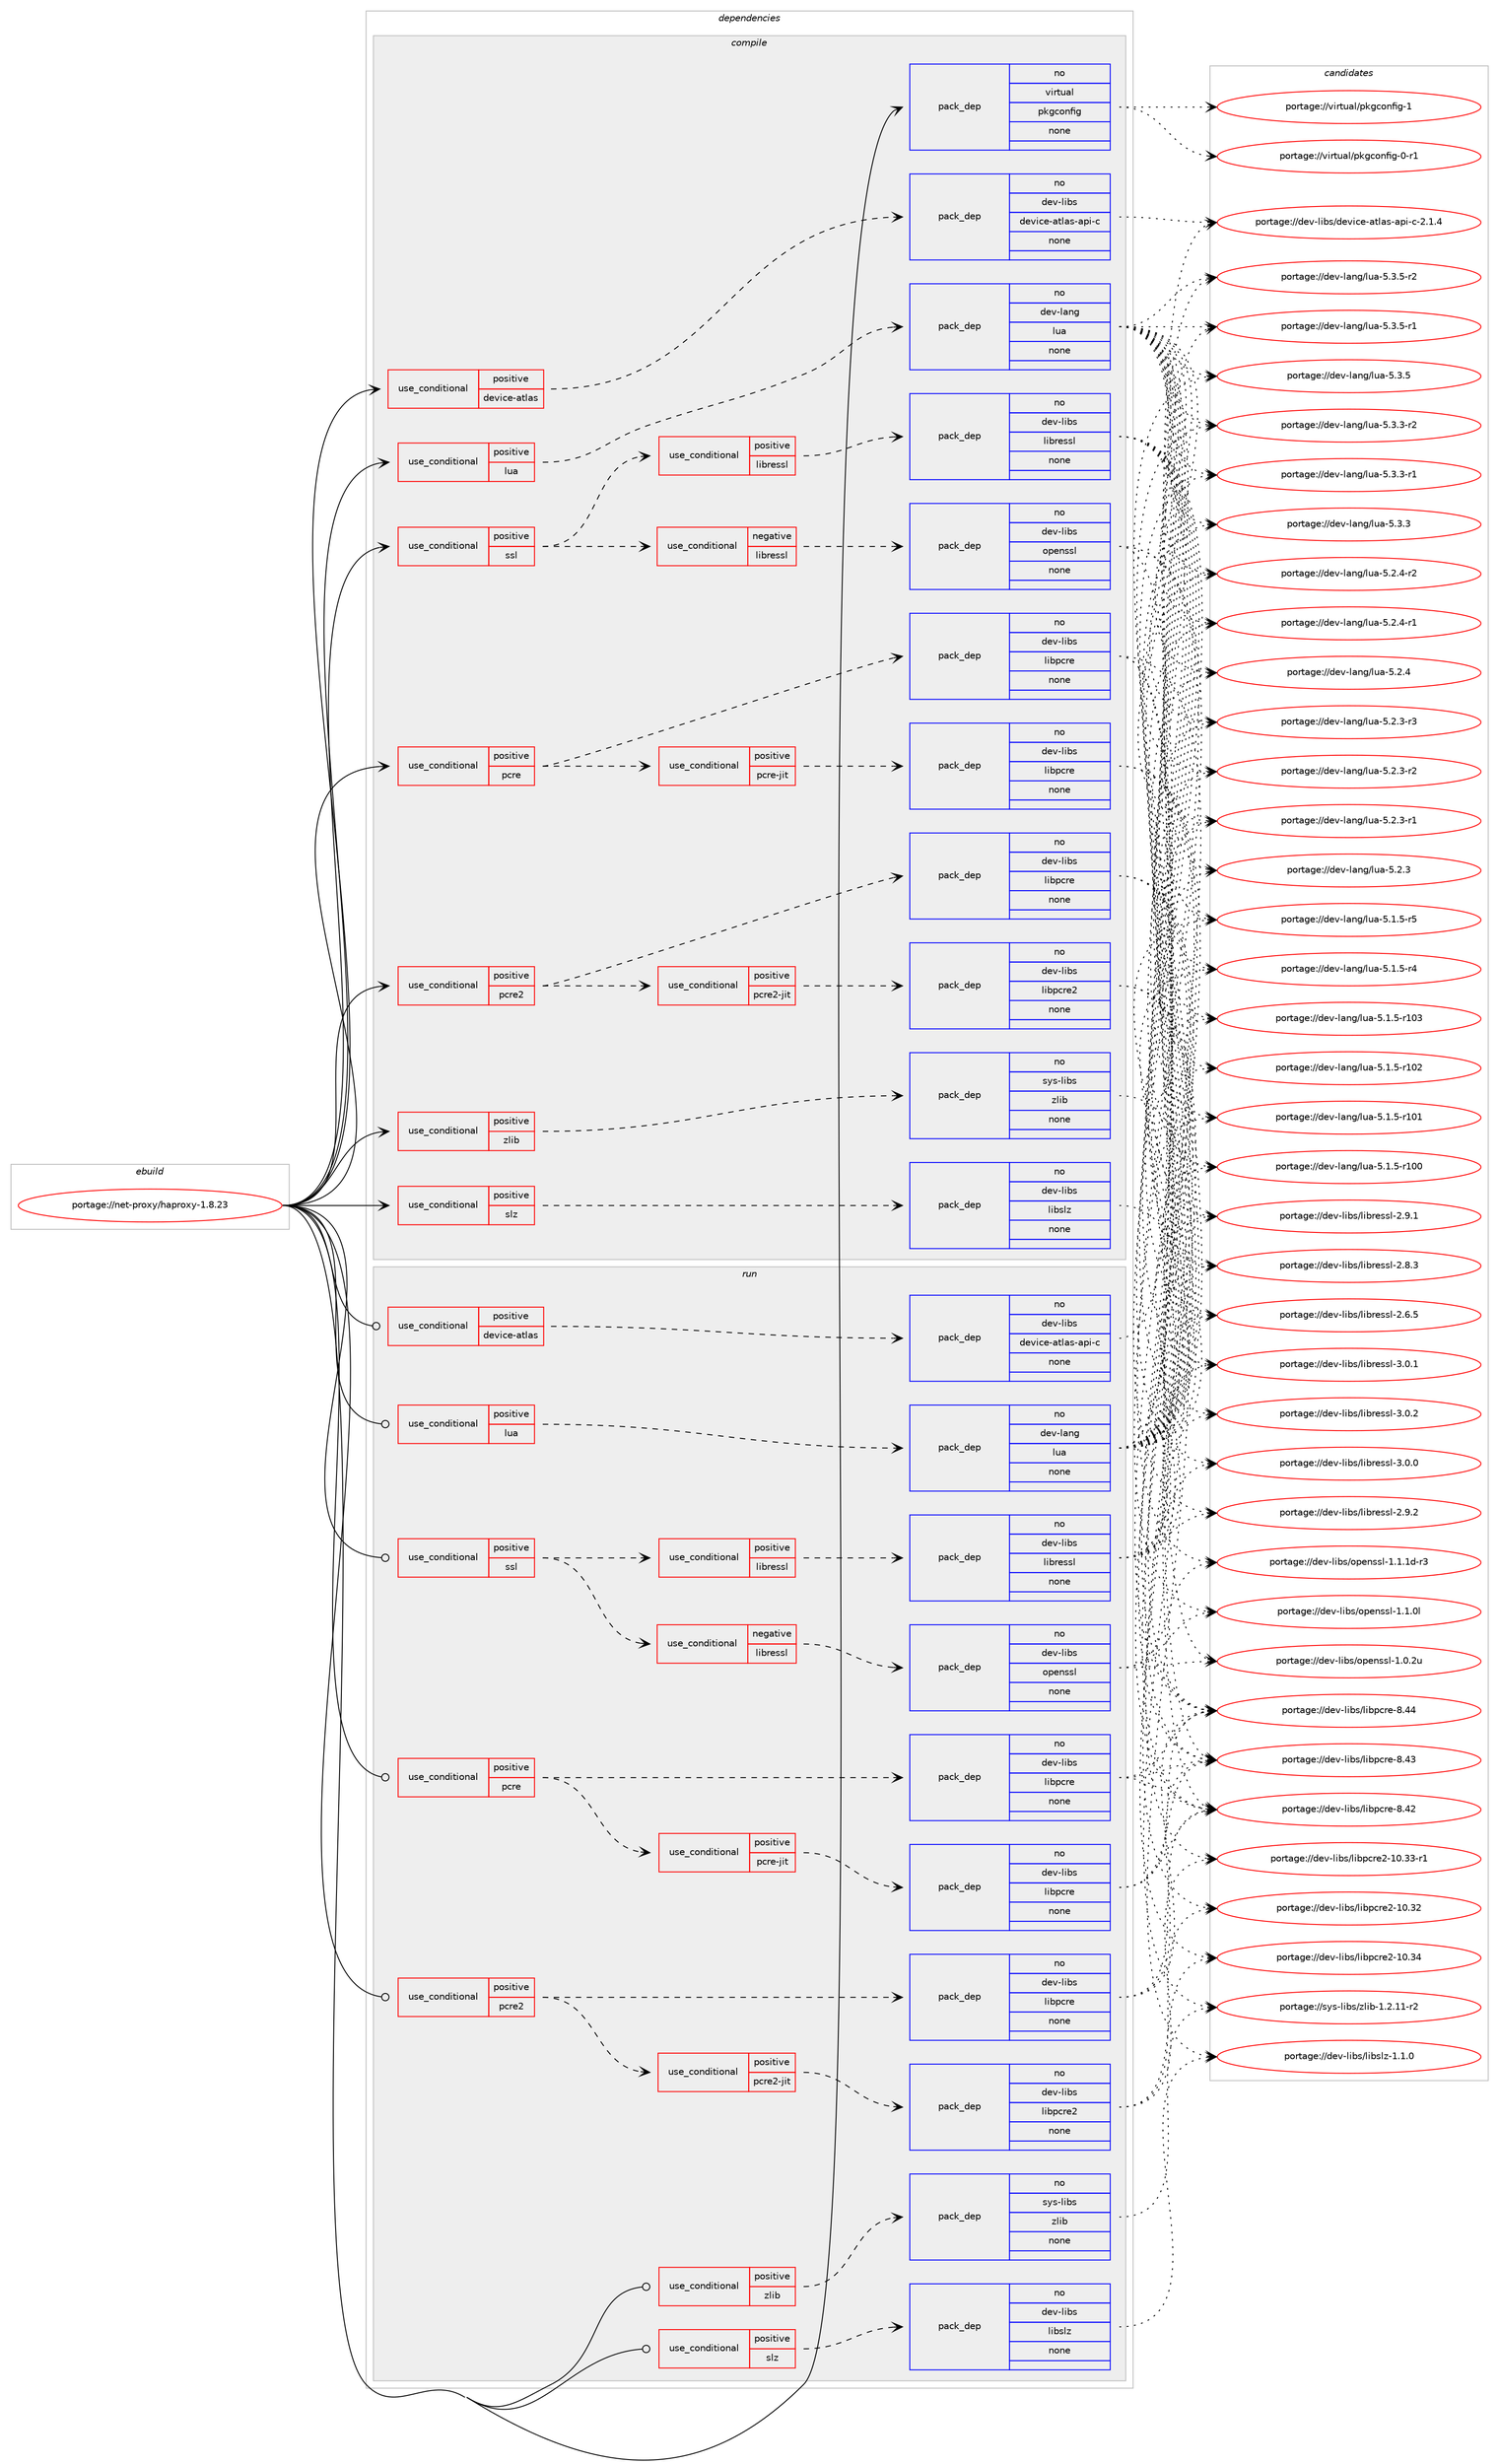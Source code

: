 digraph prolog {

# *************
# Graph options
# *************

newrank=true;
concentrate=true;
compound=true;
graph [rankdir=LR,fontname=Helvetica,fontsize=10,ranksep=1.5];#, ranksep=2.5, nodesep=0.2];
edge  [arrowhead=vee];
node  [fontname=Helvetica,fontsize=10];

# **********
# The ebuild
# **********

subgraph cluster_leftcol {
color=gray;
rank=same;
label=<<i>ebuild</i>>;
id [label="portage://net-proxy/haproxy-1.8.23", color=red, width=4, href="../net-proxy/haproxy-1.8.23.svg"];
}

# ****************
# The dependencies
# ****************

subgraph cluster_midcol {
color=gray;
label=<<i>dependencies</i>>;
subgraph cluster_compile {
fillcolor="#eeeeee";
style=filled;
label=<<i>compile</i>>;
subgraph cond22414 {
dependency111748 [label=<<TABLE BORDER="0" CELLBORDER="1" CELLSPACING="0" CELLPADDING="4"><TR><TD ROWSPAN="3" CELLPADDING="10">use_conditional</TD></TR><TR><TD>positive</TD></TR><TR><TD>device-atlas</TD></TR></TABLE>>, shape=none, color=red];
subgraph pack87451 {
dependency111749 [label=<<TABLE BORDER="0" CELLBORDER="1" CELLSPACING="0" CELLPADDING="4" WIDTH="220"><TR><TD ROWSPAN="6" CELLPADDING="30">pack_dep</TD></TR><TR><TD WIDTH="110">no</TD></TR><TR><TD>dev-libs</TD></TR><TR><TD>device-atlas-api-c</TD></TR><TR><TD>none</TD></TR><TR><TD></TD></TR></TABLE>>, shape=none, color=blue];
}
dependency111748:e -> dependency111749:w [weight=20,style="dashed",arrowhead="vee"];
}
id:e -> dependency111748:w [weight=20,style="solid",arrowhead="vee"];
subgraph cond22415 {
dependency111750 [label=<<TABLE BORDER="0" CELLBORDER="1" CELLSPACING="0" CELLPADDING="4"><TR><TD ROWSPAN="3" CELLPADDING="10">use_conditional</TD></TR><TR><TD>positive</TD></TR><TR><TD>lua</TD></TR></TABLE>>, shape=none, color=red];
subgraph pack87452 {
dependency111751 [label=<<TABLE BORDER="0" CELLBORDER="1" CELLSPACING="0" CELLPADDING="4" WIDTH="220"><TR><TD ROWSPAN="6" CELLPADDING="30">pack_dep</TD></TR><TR><TD WIDTH="110">no</TD></TR><TR><TD>dev-lang</TD></TR><TR><TD>lua</TD></TR><TR><TD>none</TD></TR><TR><TD></TD></TR></TABLE>>, shape=none, color=blue];
}
dependency111750:e -> dependency111751:w [weight=20,style="dashed",arrowhead="vee"];
}
id:e -> dependency111750:w [weight=20,style="solid",arrowhead="vee"];
subgraph cond22416 {
dependency111752 [label=<<TABLE BORDER="0" CELLBORDER="1" CELLSPACING="0" CELLPADDING="4"><TR><TD ROWSPAN="3" CELLPADDING="10">use_conditional</TD></TR><TR><TD>positive</TD></TR><TR><TD>pcre</TD></TR></TABLE>>, shape=none, color=red];
subgraph pack87453 {
dependency111753 [label=<<TABLE BORDER="0" CELLBORDER="1" CELLSPACING="0" CELLPADDING="4" WIDTH="220"><TR><TD ROWSPAN="6" CELLPADDING="30">pack_dep</TD></TR><TR><TD WIDTH="110">no</TD></TR><TR><TD>dev-libs</TD></TR><TR><TD>libpcre</TD></TR><TR><TD>none</TD></TR><TR><TD></TD></TR></TABLE>>, shape=none, color=blue];
}
dependency111752:e -> dependency111753:w [weight=20,style="dashed",arrowhead="vee"];
subgraph cond22417 {
dependency111754 [label=<<TABLE BORDER="0" CELLBORDER="1" CELLSPACING="0" CELLPADDING="4"><TR><TD ROWSPAN="3" CELLPADDING="10">use_conditional</TD></TR><TR><TD>positive</TD></TR><TR><TD>pcre-jit</TD></TR></TABLE>>, shape=none, color=red];
subgraph pack87454 {
dependency111755 [label=<<TABLE BORDER="0" CELLBORDER="1" CELLSPACING="0" CELLPADDING="4" WIDTH="220"><TR><TD ROWSPAN="6" CELLPADDING="30">pack_dep</TD></TR><TR><TD WIDTH="110">no</TD></TR><TR><TD>dev-libs</TD></TR><TR><TD>libpcre</TD></TR><TR><TD>none</TD></TR><TR><TD></TD></TR></TABLE>>, shape=none, color=blue];
}
dependency111754:e -> dependency111755:w [weight=20,style="dashed",arrowhead="vee"];
}
dependency111752:e -> dependency111754:w [weight=20,style="dashed",arrowhead="vee"];
}
id:e -> dependency111752:w [weight=20,style="solid",arrowhead="vee"];
subgraph cond22418 {
dependency111756 [label=<<TABLE BORDER="0" CELLBORDER="1" CELLSPACING="0" CELLPADDING="4"><TR><TD ROWSPAN="3" CELLPADDING="10">use_conditional</TD></TR><TR><TD>positive</TD></TR><TR><TD>pcre2</TD></TR></TABLE>>, shape=none, color=red];
subgraph pack87455 {
dependency111757 [label=<<TABLE BORDER="0" CELLBORDER="1" CELLSPACING="0" CELLPADDING="4" WIDTH="220"><TR><TD ROWSPAN="6" CELLPADDING="30">pack_dep</TD></TR><TR><TD WIDTH="110">no</TD></TR><TR><TD>dev-libs</TD></TR><TR><TD>libpcre</TD></TR><TR><TD>none</TD></TR><TR><TD></TD></TR></TABLE>>, shape=none, color=blue];
}
dependency111756:e -> dependency111757:w [weight=20,style="dashed",arrowhead="vee"];
subgraph cond22419 {
dependency111758 [label=<<TABLE BORDER="0" CELLBORDER="1" CELLSPACING="0" CELLPADDING="4"><TR><TD ROWSPAN="3" CELLPADDING="10">use_conditional</TD></TR><TR><TD>positive</TD></TR><TR><TD>pcre2-jit</TD></TR></TABLE>>, shape=none, color=red];
subgraph pack87456 {
dependency111759 [label=<<TABLE BORDER="0" CELLBORDER="1" CELLSPACING="0" CELLPADDING="4" WIDTH="220"><TR><TD ROWSPAN="6" CELLPADDING="30">pack_dep</TD></TR><TR><TD WIDTH="110">no</TD></TR><TR><TD>dev-libs</TD></TR><TR><TD>libpcre2</TD></TR><TR><TD>none</TD></TR><TR><TD></TD></TR></TABLE>>, shape=none, color=blue];
}
dependency111758:e -> dependency111759:w [weight=20,style="dashed",arrowhead="vee"];
}
dependency111756:e -> dependency111758:w [weight=20,style="dashed",arrowhead="vee"];
}
id:e -> dependency111756:w [weight=20,style="solid",arrowhead="vee"];
subgraph cond22420 {
dependency111760 [label=<<TABLE BORDER="0" CELLBORDER="1" CELLSPACING="0" CELLPADDING="4"><TR><TD ROWSPAN="3" CELLPADDING="10">use_conditional</TD></TR><TR><TD>positive</TD></TR><TR><TD>slz</TD></TR></TABLE>>, shape=none, color=red];
subgraph pack87457 {
dependency111761 [label=<<TABLE BORDER="0" CELLBORDER="1" CELLSPACING="0" CELLPADDING="4" WIDTH="220"><TR><TD ROWSPAN="6" CELLPADDING="30">pack_dep</TD></TR><TR><TD WIDTH="110">no</TD></TR><TR><TD>dev-libs</TD></TR><TR><TD>libslz</TD></TR><TR><TD>none</TD></TR><TR><TD></TD></TR></TABLE>>, shape=none, color=blue];
}
dependency111760:e -> dependency111761:w [weight=20,style="dashed",arrowhead="vee"];
}
id:e -> dependency111760:w [weight=20,style="solid",arrowhead="vee"];
subgraph cond22421 {
dependency111762 [label=<<TABLE BORDER="0" CELLBORDER="1" CELLSPACING="0" CELLPADDING="4"><TR><TD ROWSPAN="3" CELLPADDING="10">use_conditional</TD></TR><TR><TD>positive</TD></TR><TR><TD>ssl</TD></TR></TABLE>>, shape=none, color=red];
subgraph cond22422 {
dependency111763 [label=<<TABLE BORDER="0" CELLBORDER="1" CELLSPACING="0" CELLPADDING="4"><TR><TD ROWSPAN="3" CELLPADDING="10">use_conditional</TD></TR><TR><TD>negative</TD></TR><TR><TD>libressl</TD></TR></TABLE>>, shape=none, color=red];
subgraph pack87458 {
dependency111764 [label=<<TABLE BORDER="0" CELLBORDER="1" CELLSPACING="0" CELLPADDING="4" WIDTH="220"><TR><TD ROWSPAN="6" CELLPADDING="30">pack_dep</TD></TR><TR><TD WIDTH="110">no</TD></TR><TR><TD>dev-libs</TD></TR><TR><TD>openssl</TD></TR><TR><TD>none</TD></TR><TR><TD></TD></TR></TABLE>>, shape=none, color=blue];
}
dependency111763:e -> dependency111764:w [weight=20,style="dashed",arrowhead="vee"];
}
dependency111762:e -> dependency111763:w [weight=20,style="dashed",arrowhead="vee"];
subgraph cond22423 {
dependency111765 [label=<<TABLE BORDER="0" CELLBORDER="1" CELLSPACING="0" CELLPADDING="4"><TR><TD ROWSPAN="3" CELLPADDING="10">use_conditional</TD></TR><TR><TD>positive</TD></TR><TR><TD>libressl</TD></TR></TABLE>>, shape=none, color=red];
subgraph pack87459 {
dependency111766 [label=<<TABLE BORDER="0" CELLBORDER="1" CELLSPACING="0" CELLPADDING="4" WIDTH="220"><TR><TD ROWSPAN="6" CELLPADDING="30">pack_dep</TD></TR><TR><TD WIDTH="110">no</TD></TR><TR><TD>dev-libs</TD></TR><TR><TD>libressl</TD></TR><TR><TD>none</TD></TR><TR><TD></TD></TR></TABLE>>, shape=none, color=blue];
}
dependency111765:e -> dependency111766:w [weight=20,style="dashed",arrowhead="vee"];
}
dependency111762:e -> dependency111765:w [weight=20,style="dashed",arrowhead="vee"];
}
id:e -> dependency111762:w [weight=20,style="solid",arrowhead="vee"];
subgraph cond22424 {
dependency111767 [label=<<TABLE BORDER="0" CELLBORDER="1" CELLSPACING="0" CELLPADDING="4"><TR><TD ROWSPAN="3" CELLPADDING="10">use_conditional</TD></TR><TR><TD>positive</TD></TR><TR><TD>zlib</TD></TR></TABLE>>, shape=none, color=red];
subgraph pack87460 {
dependency111768 [label=<<TABLE BORDER="0" CELLBORDER="1" CELLSPACING="0" CELLPADDING="4" WIDTH="220"><TR><TD ROWSPAN="6" CELLPADDING="30">pack_dep</TD></TR><TR><TD WIDTH="110">no</TD></TR><TR><TD>sys-libs</TD></TR><TR><TD>zlib</TD></TR><TR><TD>none</TD></TR><TR><TD></TD></TR></TABLE>>, shape=none, color=blue];
}
dependency111767:e -> dependency111768:w [weight=20,style="dashed",arrowhead="vee"];
}
id:e -> dependency111767:w [weight=20,style="solid",arrowhead="vee"];
subgraph pack87461 {
dependency111769 [label=<<TABLE BORDER="0" CELLBORDER="1" CELLSPACING="0" CELLPADDING="4" WIDTH="220"><TR><TD ROWSPAN="6" CELLPADDING="30">pack_dep</TD></TR><TR><TD WIDTH="110">no</TD></TR><TR><TD>virtual</TD></TR><TR><TD>pkgconfig</TD></TR><TR><TD>none</TD></TR><TR><TD></TD></TR></TABLE>>, shape=none, color=blue];
}
id:e -> dependency111769:w [weight=20,style="solid",arrowhead="vee"];
}
subgraph cluster_compileandrun {
fillcolor="#eeeeee";
style=filled;
label=<<i>compile and run</i>>;
}
subgraph cluster_run {
fillcolor="#eeeeee";
style=filled;
label=<<i>run</i>>;
subgraph cond22425 {
dependency111770 [label=<<TABLE BORDER="0" CELLBORDER="1" CELLSPACING="0" CELLPADDING="4"><TR><TD ROWSPAN="3" CELLPADDING="10">use_conditional</TD></TR><TR><TD>positive</TD></TR><TR><TD>device-atlas</TD></TR></TABLE>>, shape=none, color=red];
subgraph pack87462 {
dependency111771 [label=<<TABLE BORDER="0" CELLBORDER="1" CELLSPACING="0" CELLPADDING="4" WIDTH="220"><TR><TD ROWSPAN="6" CELLPADDING="30">pack_dep</TD></TR><TR><TD WIDTH="110">no</TD></TR><TR><TD>dev-libs</TD></TR><TR><TD>device-atlas-api-c</TD></TR><TR><TD>none</TD></TR><TR><TD></TD></TR></TABLE>>, shape=none, color=blue];
}
dependency111770:e -> dependency111771:w [weight=20,style="dashed",arrowhead="vee"];
}
id:e -> dependency111770:w [weight=20,style="solid",arrowhead="odot"];
subgraph cond22426 {
dependency111772 [label=<<TABLE BORDER="0" CELLBORDER="1" CELLSPACING="0" CELLPADDING="4"><TR><TD ROWSPAN="3" CELLPADDING="10">use_conditional</TD></TR><TR><TD>positive</TD></TR><TR><TD>lua</TD></TR></TABLE>>, shape=none, color=red];
subgraph pack87463 {
dependency111773 [label=<<TABLE BORDER="0" CELLBORDER="1" CELLSPACING="0" CELLPADDING="4" WIDTH="220"><TR><TD ROWSPAN="6" CELLPADDING="30">pack_dep</TD></TR><TR><TD WIDTH="110">no</TD></TR><TR><TD>dev-lang</TD></TR><TR><TD>lua</TD></TR><TR><TD>none</TD></TR><TR><TD></TD></TR></TABLE>>, shape=none, color=blue];
}
dependency111772:e -> dependency111773:w [weight=20,style="dashed",arrowhead="vee"];
}
id:e -> dependency111772:w [weight=20,style="solid",arrowhead="odot"];
subgraph cond22427 {
dependency111774 [label=<<TABLE BORDER="0" CELLBORDER="1" CELLSPACING="0" CELLPADDING="4"><TR><TD ROWSPAN="3" CELLPADDING="10">use_conditional</TD></TR><TR><TD>positive</TD></TR><TR><TD>pcre</TD></TR></TABLE>>, shape=none, color=red];
subgraph pack87464 {
dependency111775 [label=<<TABLE BORDER="0" CELLBORDER="1" CELLSPACING="0" CELLPADDING="4" WIDTH="220"><TR><TD ROWSPAN="6" CELLPADDING="30">pack_dep</TD></TR><TR><TD WIDTH="110">no</TD></TR><TR><TD>dev-libs</TD></TR><TR><TD>libpcre</TD></TR><TR><TD>none</TD></TR><TR><TD></TD></TR></TABLE>>, shape=none, color=blue];
}
dependency111774:e -> dependency111775:w [weight=20,style="dashed",arrowhead="vee"];
subgraph cond22428 {
dependency111776 [label=<<TABLE BORDER="0" CELLBORDER="1" CELLSPACING="0" CELLPADDING="4"><TR><TD ROWSPAN="3" CELLPADDING="10">use_conditional</TD></TR><TR><TD>positive</TD></TR><TR><TD>pcre-jit</TD></TR></TABLE>>, shape=none, color=red];
subgraph pack87465 {
dependency111777 [label=<<TABLE BORDER="0" CELLBORDER="1" CELLSPACING="0" CELLPADDING="4" WIDTH="220"><TR><TD ROWSPAN="6" CELLPADDING="30">pack_dep</TD></TR><TR><TD WIDTH="110">no</TD></TR><TR><TD>dev-libs</TD></TR><TR><TD>libpcre</TD></TR><TR><TD>none</TD></TR><TR><TD></TD></TR></TABLE>>, shape=none, color=blue];
}
dependency111776:e -> dependency111777:w [weight=20,style="dashed",arrowhead="vee"];
}
dependency111774:e -> dependency111776:w [weight=20,style="dashed",arrowhead="vee"];
}
id:e -> dependency111774:w [weight=20,style="solid",arrowhead="odot"];
subgraph cond22429 {
dependency111778 [label=<<TABLE BORDER="0" CELLBORDER="1" CELLSPACING="0" CELLPADDING="4"><TR><TD ROWSPAN="3" CELLPADDING="10">use_conditional</TD></TR><TR><TD>positive</TD></TR><TR><TD>pcre2</TD></TR></TABLE>>, shape=none, color=red];
subgraph pack87466 {
dependency111779 [label=<<TABLE BORDER="0" CELLBORDER="1" CELLSPACING="0" CELLPADDING="4" WIDTH="220"><TR><TD ROWSPAN="6" CELLPADDING="30">pack_dep</TD></TR><TR><TD WIDTH="110">no</TD></TR><TR><TD>dev-libs</TD></TR><TR><TD>libpcre</TD></TR><TR><TD>none</TD></TR><TR><TD></TD></TR></TABLE>>, shape=none, color=blue];
}
dependency111778:e -> dependency111779:w [weight=20,style="dashed",arrowhead="vee"];
subgraph cond22430 {
dependency111780 [label=<<TABLE BORDER="0" CELLBORDER="1" CELLSPACING="0" CELLPADDING="4"><TR><TD ROWSPAN="3" CELLPADDING="10">use_conditional</TD></TR><TR><TD>positive</TD></TR><TR><TD>pcre2-jit</TD></TR></TABLE>>, shape=none, color=red];
subgraph pack87467 {
dependency111781 [label=<<TABLE BORDER="0" CELLBORDER="1" CELLSPACING="0" CELLPADDING="4" WIDTH="220"><TR><TD ROWSPAN="6" CELLPADDING="30">pack_dep</TD></TR><TR><TD WIDTH="110">no</TD></TR><TR><TD>dev-libs</TD></TR><TR><TD>libpcre2</TD></TR><TR><TD>none</TD></TR><TR><TD></TD></TR></TABLE>>, shape=none, color=blue];
}
dependency111780:e -> dependency111781:w [weight=20,style="dashed",arrowhead="vee"];
}
dependency111778:e -> dependency111780:w [weight=20,style="dashed",arrowhead="vee"];
}
id:e -> dependency111778:w [weight=20,style="solid",arrowhead="odot"];
subgraph cond22431 {
dependency111782 [label=<<TABLE BORDER="0" CELLBORDER="1" CELLSPACING="0" CELLPADDING="4"><TR><TD ROWSPAN="3" CELLPADDING="10">use_conditional</TD></TR><TR><TD>positive</TD></TR><TR><TD>slz</TD></TR></TABLE>>, shape=none, color=red];
subgraph pack87468 {
dependency111783 [label=<<TABLE BORDER="0" CELLBORDER="1" CELLSPACING="0" CELLPADDING="4" WIDTH="220"><TR><TD ROWSPAN="6" CELLPADDING="30">pack_dep</TD></TR><TR><TD WIDTH="110">no</TD></TR><TR><TD>dev-libs</TD></TR><TR><TD>libslz</TD></TR><TR><TD>none</TD></TR><TR><TD></TD></TR></TABLE>>, shape=none, color=blue];
}
dependency111782:e -> dependency111783:w [weight=20,style="dashed",arrowhead="vee"];
}
id:e -> dependency111782:w [weight=20,style="solid",arrowhead="odot"];
subgraph cond22432 {
dependency111784 [label=<<TABLE BORDER="0" CELLBORDER="1" CELLSPACING="0" CELLPADDING="4"><TR><TD ROWSPAN="3" CELLPADDING="10">use_conditional</TD></TR><TR><TD>positive</TD></TR><TR><TD>ssl</TD></TR></TABLE>>, shape=none, color=red];
subgraph cond22433 {
dependency111785 [label=<<TABLE BORDER="0" CELLBORDER="1" CELLSPACING="0" CELLPADDING="4"><TR><TD ROWSPAN="3" CELLPADDING="10">use_conditional</TD></TR><TR><TD>negative</TD></TR><TR><TD>libressl</TD></TR></TABLE>>, shape=none, color=red];
subgraph pack87469 {
dependency111786 [label=<<TABLE BORDER="0" CELLBORDER="1" CELLSPACING="0" CELLPADDING="4" WIDTH="220"><TR><TD ROWSPAN="6" CELLPADDING="30">pack_dep</TD></TR><TR><TD WIDTH="110">no</TD></TR><TR><TD>dev-libs</TD></TR><TR><TD>openssl</TD></TR><TR><TD>none</TD></TR><TR><TD></TD></TR></TABLE>>, shape=none, color=blue];
}
dependency111785:e -> dependency111786:w [weight=20,style="dashed",arrowhead="vee"];
}
dependency111784:e -> dependency111785:w [weight=20,style="dashed",arrowhead="vee"];
subgraph cond22434 {
dependency111787 [label=<<TABLE BORDER="0" CELLBORDER="1" CELLSPACING="0" CELLPADDING="4"><TR><TD ROWSPAN="3" CELLPADDING="10">use_conditional</TD></TR><TR><TD>positive</TD></TR><TR><TD>libressl</TD></TR></TABLE>>, shape=none, color=red];
subgraph pack87470 {
dependency111788 [label=<<TABLE BORDER="0" CELLBORDER="1" CELLSPACING="0" CELLPADDING="4" WIDTH="220"><TR><TD ROWSPAN="6" CELLPADDING="30">pack_dep</TD></TR><TR><TD WIDTH="110">no</TD></TR><TR><TD>dev-libs</TD></TR><TR><TD>libressl</TD></TR><TR><TD>none</TD></TR><TR><TD></TD></TR></TABLE>>, shape=none, color=blue];
}
dependency111787:e -> dependency111788:w [weight=20,style="dashed",arrowhead="vee"];
}
dependency111784:e -> dependency111787:w [weight=20,style="dashed",arrowhead="vee"];
}
id:e -> dependency111784:w [weight=20,style="solid",arrowhead="odot"];
subgraph cond22435 {
dependency111789 [label=<<TABLE BORDER="0" CELLBORDER="1" CELLSPACING="0" CELLPADDING="4"><TR><TD ROWSPAN="3" CELLPADDING="10">use_conditional</TD></TR><TR><TD>positive</TD></TR><TR><TD>zlib</TD></TR></TABLE>>, shape=none, color=red];
subgraph pack87471 {
dependency111790 [label=<<TABLE BORDER="0" CELLBORDER="1" CELLSPACING="0" CELLPADDING="4" WIDTH="220"><TR><TD ROWSPAN="6" CELLPADDING="30">pack_dep</TD></TR><TR><TD WIDTH="110">no</TD></TR><TR><TD>sys-libs</TD></TR><TR><TD>zlib</TD></TR><TR><TD>none</TD></TR><TR><TD></TD></TR></TABLE>>, shape=none, color=blue];
}
dependency111789:e -> dependency111790:w [weight=20,style="dashed",arrowhead="vee"];
}
id:e -> dependency111789:w [weight=20,style="solid",arrowhead="odot"];
}
}

# **************
# The candidates
# **************

subgraph cluster_choices {
rank=same;
color=gray;
label=<<i>candidates</i>>;

subgraph choice87451 {
color=black;
nodesep=1;
choice1001011184510810598115471001011181059910145971161089711545971121054599455046494652 [label="portage://dev-libs/device-atlas-api-c-2.1.4", color=red, width=4,href="../dev-libs/device-atlas-api-c-2.1.4.svg"];
dependency111749:e -> choice1001011184510810598115471001011181059910145971161089711545971121054599455046494652:w [style=dotted,weight="100"];
}
subgraph choice87452 {
color=black;
nodesep=1;
choice100101118451089711010347108117974553465146534511450 [label="portage://dev-lang/lua-5.3.5-r2", color=red, width=4,href="../dev-lang/lua-5.3.5-r2.svg"];
choice100101118451089711010347108117974553465146534511449 [label="portage://dev-lang/lua-5.3.5-r1", color=red, width=4,href="../dev-lang/lua-5.3.5-r1.svg"];
choice10010111845108971101034710811797455346514653 [label="portage://dev-lang/lua-5.3.5", color=red, width=4,href="../dev-lang/lua-5.3.5.svg"];
choice100101118451089711010347108117974553465146514511450 [label="portage://dev-lang/lua-5.3.3-r2", color=red, width=4,href="../dev-lang/lua-5.3.3-r2.svg"];
choice100101118451089711010347108117974553465146514511449 [label="portage://dev-lang/lua-5.3.3-r1", color=red, width=4,href="../dev-lang/lua-5.3.3-r1.svg"];
choice10010111845108971101034710811797455346514651 [label="portage://dev-lang/lua-5.3.3", color=red, width=4,href="../dev-lang/lua-5.3.3.svg"];
choice100101118451089711010347108117974553465046524511450 [label="portage://dev-lang/lua-5.2.4-r2", color=red, width=4,href="../dev-lang/lua-5.2.4-r2.svg"];
choice100101118451089711010347108117974553465046524511449 [label="portage://dev-lang/lua-5.2.4-r1", color=red, width=4,href="../dev-lang/lua-5.2.4-r1.svg"];
choice10010111845108971101034710811797455346504652 [label="portage://dev-lang/lua-5.2.4", color=red, width=4,href="../dev-lang/lua-5.2.4.svg"];
choice100101118451089711010347108117974553465046514511451 [label="portage://dev-lang/lua-5.2.3-r3", color=red, width=4,href="../dev-lang/lua-5.2.3-r3.svg"];
choice100101118451089711010347108117974553465046514511450 [label="portage://dev-lang/lua-5.2.3-r2", color=red, width=4,href="../dev-lang/lua-5.2.3-r2.svg"];
choice100101118451089711010347108117974553465046514511449 [label="portage://dev-lang/lua-5.2.3-r1", color=red, width=4,href="../dev-lang/lua-5.2.3-r1.svg"];
choice10010111845108971101034710811797455346504651 [label="portage://dev-lang/lua-5.2.3", color=red, width=4,href="../dev-lang/lua-5.2.3.svg"];
choice100101118451089711010347108117974553464946534511453 [label="portage://dev-lang/lua-5.1.5-r5", color=red, width=4,href="../dev-lang/lua-5.1.5-r5.svg"];
choice100101118451089711010347108117974553464946534511452 [label="portage://dev-lang/lua-5.1.5-r4", color=red, width=4,href="../dev-lang/lua-5.1.5-r4.svg"];
choice1001011184510897110103471081179745534649465345114494851 [label="portage://dev-lang/lua-5.1.5-r103", color=red, width=4,href="../dev-lang/lua-5.1.5-r103.svg"];
choice1001011184510897110103471081179745534649465345114494850 [label="portage://dev-lang/lua-5.1.5-r102", color=red, width=4,href="../dev-lang/lua-5.1.5-r102.svg"];
choice1001011184510897110103471081179745534649465345114494849 [label="portage://dev-lang/lua-5.1.5-r101", color=red, width=4,href="../dev-lang/lua-5.1.5-r101.svg"];
choice1001011184510897110103471081179745534649465345114494848 [label="portage://dev-lang/lua-5.1.5-r100", color=red, width=4,href="../dev-lang/lua-5.1.5-r100.svg"];
dependency111751:e -> choice100101118451089711010347108117974553465146534511450:w [style=dotted,weight="100"];
dependency111751:e -> choice100101118451089711010347108117974553465146534511449:w [style=dotted,weight="100"];
dependency111751:e -> choice10010111845108971101034710811797455346514653:w [style=dotted,weight="100"];
dependency111751:e -> choice100101118451089711010347108117974553465146514511450:w [style=dotted,weight="100"];
dependency111751:e -> choice100101118451089711010347108117974553465146514511449:w [style=dotted,weight="100"];
dependency111751:e -> choice10010111845108971101034710811797455346514651:w [style=dotted,weight="100"];
dependency111751:e -> choice100101118451089711010347108117974553465046524511450:w [style=dotted,weight="100"];
dependency111751:e -> choice100101118451089711010347108117974553465046524511449:w [style=dotted,weight="100"];
dependency111751:e -> choice10010111845108971101034710811797455346504652:w [style=dotted,weight="100"];
dependency111751:e -> choice100101118451089711010347108117974553465046514511451:w [style=dotted,weight="100"];
dependency111751:e -> choice100101118451089711010347108117974553465046514511450:w [style=dotted,weight="100"];
dependency111751:e -> choice100101118451089711010347108117974553465046514511449:w [style=dotted,weight="100"];
dependency111751:e -> choice10010111845108971101034710811797455346504651:w [style=dotted,weight="100"];
dependency111751:e -> choice100101118451089711010347108117974553464946534511453:w [style=dotted,weight="100"];
dependency111751:e -> choice100101118451089711010347108117974553464946534511452:w [style=dotted,weight="100"];
dependency111751:e -> choice1001011184510897110103471081179745534649465345114494851:w [style=dotted,weight="100"];
dependency111751:e -> choice1001011184510897110103471081179745534649465345114494850:w [style=dotted,weight="100"];
dependency111751:e -> choice1001011184510897110103471081179745534649465345114494849:w [style=dotted,weight="100"];
dependency111751:e -> choice1001011184510897110103471081179745534649465345114494848:w [style=dotted,weight="100"];
}
subgraph choice87453 {
color=black;
nodesep=1;
choice10010111845108105981154710810598112991141014556465252 [label="portage://dev-libs/libpcre-8.44", color=red, width=4,href="../dev-libs/libpcre-8.44.svg"];
choice10010111845108105981154710810598112991141014556465251 [label="portage://dev-libs/libpcre-8.43", color=red, width=4,href="../dev-libs/libpcre-8.43.svg"];
choice10010111845108105981154710810598112991141014556465250 [label="portage://dev-libs/libpcre-8.42", color=red, width=4,href="../dev-libs/libpcre-8.42.svg"];
dependency111753:e -> choice10010111845108105981154710810598112991141014556465252:w [style=dotted,weight="100"];
dependency111753:e -> choice10010111845108105981154710810598112991141014556465251:w [style=dotted,weight="100"];
dependency111753:e -> choice10010111845108105981154710810598112991141014556465250:w [style=dotted,weight="100"];
}
subgraph choice87454 {
color=black;
nodesep=1;
choice10010111845108105981154710810598112991141014556465252 [label="portage://dev-libs/libpcre-8.44", color=red, width=4,href="../dev-libs/libpcre-8.44.svg"];
choice10010111845108105981154710810598112991141014556465251 [label="portage://dev-libs/libpcre-8.43", color=red, width=4,href="../dev-libs/libpcre-8.43.svg"];
choice10010111845108105981154710810598112991141014556465250 [label="portage://dev-libs/libpcre-8.42", color=red, width=4,href="../dev-libs/libpcre-8.42.svg"];
dependency111755:e -> choice10010111845108105981154710810598112991141014556465252:w [style=dotted,weight="100"];
dependency111755:e -> choice10010111845108105981154710810598112991141014556465251:w [style=dotted,weight="100"];
dependency111755:e -> choice10010111845108105981154710810598112991141014556465250:w [style=dotted,weight="100"];
}
subgraph choice87455 {
color=black;
nodesep=1;
choice10010111845108105981154710810598112991141014556465252 [label="portage://dev-libs/libpcre-8.44", color=red, width=4,href="../dev-libs/libpcre-8.44.svg"];
choice10010111845108105981154710810598112991141014556465251 [label="portage://dev-libs/libpcre-8.43", color=red, width=4,href="../dev-libs/libpcre-8.43.svg"];
choice10010111845108105981154710810598112991141014556465250 [label="portage://dev-libs/libpcre-8.42", color=red, width=4,href="../dev-libs/libpcre-8.42.svg"];
dependency111757:e -> choice10010111845108105981154710810598112991141014556465252:w [style=dotted,weight="100"];
dependency111757:e -> choice10010111845108105981154710810598112991141014556465251:w [style=dotted,weight="100"];
dependency111757:e -> choice10010111845108105981154710810598112991141014556465250:w [style=dotted,weight="100"];
}
subgraph choice87456 {
color=black;
nodesep=1;
choice100101118451081059811547108105981129911410150454948465152 [label="portage://dev-libs/libpcre2-10.34", color=red, width=4,href="../dev-libs/libpcre2-10.34.svg"];
choice1001011184510810598115471081059811299114101504549484651514511449 [label="portage://dev-libs/libpcre2-10.33-r1", color=red, width=4,href="../dev-libs/libpcre2-10.33-r1.svg"];
choice100101118451081059811547108105981129911410150454948465150 [label="portage://dev-libs/libpcre2-10.32", color=red, width=4,href="../dev-libs/libpcre2-10.32.svg"];
dependency111759:e -> choice100101118451081059811547108105981129911410150454948465152:w [style=dotted,weight="100"];
dependency111759:e -> choice1001011184510810598115471081059811299114101504549484651514511449:w [style=dotted,weight="100"];
dependency111759:e -> choice100101118451081059811547108105981129911410150454948465150:w [style=dotted,weight="100"];
}
subgraph choice87457 {
color=black;
nodesep=1;
choice10010111845108105981154710810598115108122454946494648 [label="portage://dev-libs/libslz-1.1.0", color=red, width=4,href="../dev-libs/libslz-1.1.0.svg"];
dependency111761:e -> choice10010111845108105981154710810598115108122454946494648:w [style=dotted,weight="100"];
}
subgraph choice87458 {
color=black;
nodesep=1;
choice1001011184510810598115471111121011101151151084549464946491004511451 [label="portage://dev-libs/openssl-1.1.1d-r3", color=red, width=4,href="../dev-libs/openssl-1.1.1d-r3.svg"];
choice100101118451081059811547111112101110115115108454946494648108 [label="portage://dev-libs/openssl-1.1.0l", color=red, width=4,href="../dev-libs/openssl-1.1.0l.svg"];
choice100101118451081059811547111112101110115115108454946484650117 [label="portage://dev-libs/openssl-1.0.2u", color=red, width=4,href="../dev-libs/openssl-1.0.2u.svg"];
dependency111764:e -> choice1001011184510810598115471111121011101151151084549464946491004511451:w [style=dotted,weight="100"];
dependency111764:e -> choice100101118451081059811547111112101110115115108454946494648108:w [style=dotted,weight="100"];
dependency111764:e -> choice100101118451081059811547111112101110115115108454946484650117:w [style=dotted,weight="100"];
}
subgraph choice87459 {
color=black;
nodesep=1;
choice10010111845108105981154710810598114101115115108455146484650 [label="portage://dev-libs/libressl-3.0.2", color=red, width=4,href="../dev-libs/libressl-3.0.2.svg"];
choice10010111845108105981154710810598114101115115108455146484649 [label="portage://dev-libs/libressl-3.0.1", color=red, width=4,href="../dev-libs/libressl-3.0.1.svg"];
choice10010111845108105981154710810598114101115115108455146484648 [label="portage://dev-libs/libressl-3.0.0", color=red, width=4,href="../dev-libs/libressl-3.0.0.svg"];
choice10010111845108105981154710810598114101115115108455046574650 [label="portage://dev-libs/libressl-2.9.2", color=red, width=4,href="../dev-libs/libressl-2.9.2.svg"];
choice10010111845108105981154710810598114101115115108455046574649 [label="portage://dev-libs/libressl-2.9.1", color=red, width=4,href="../dev-libs/libressl-2.9.1.svg"];
choice10010111845108105981154710810598114101115115108455046564651 [label="portage://dev-libs/libressl-2.8.3", color=red, width=4,href="../dev-libs/libressl-2.8.3.svg"];
choice10010111845108105981154710810598114101115115108455046544653 [label="portage://dev-libs/libressl-2.6.5", color=red, width=4,href="../dev-libs/libressl-2.6.5.svg"];
dependency111766:e -> choice10010111845108105981154710810598114101115115108455146484650:w [style=dotted,weight="100"];
dependency111766:e -> choice10010111845108105981154710810598114101115115108455146484649:w [style=dotted,weight="100"];
dependency111766:e -> choice10010111845108105981154710810598114101115115108455146484648:w [style=dotted,weight="100"];
dependency111766:e -> choice10010111845108105981154710810598114101115115108455046574650:w [style=dotted,weight="100"];
dependency111766:e -> choice10010111845108105981154710810598114101115115108455046574649:w [style=dotted,weight="100"];
dependency111766:e -> choice10010111845108105981154710810598114101115115108455046564651:w [style=dotted,weight="100"];
dependency111766:e -> choice10010111845108105981154710810598114101115115108455046544653:w [style=dotted,weight="100"];
}
subgraph choice87460 {
color=black;
nodesep=1;
choice11512111545108105981154712210810598454946504649494511450 [label="portage://sys-libs/zlib-1.2.11-r2", color=red, width=4,href="../sys-libs/zlib-1.2.11-r2.svg"];
dependency111768:e -> choice11512111545108105981154712210810598454946504649494511450:w [style=dotted,weight="100"];
}
subgraph choice87461 {
color=black;
nodesep=1;
choice1181051141161179710847112107103991111101021051034549 [label="portage://virtual/pkgconfig-1", color=red, width=4,href="../virtual/pkgconfig-1.svg"];
choice11810511411611797108471121071039911111010210510345484511449 [label="portage://virtual/pkgconfig-0-r1", color=red, width=4,href="../virtual/pkgconfig-0-r1.svg"];
dependency111769:e -> choice1181051141161179710847112107103991111101021051034549:w [style=dotted,weight="100"];
dependency111769:e -> choice11810511411611797108471121071039911111010210510345484511449:w [style=dotted,weight="100"];
}
subgraph choice87462 {
color=black;
nodesep=1;
choice1001011184510810598115471001011181059910145971161089711545971121054599455046494652 [label="portage://dev-libs/device-atlas-api-c-2.1.4", color=red, width=4,href="../dev-libs/device-atlas-api-c-2.1.4.svg"];
dependency111771:e -> choice1001011184510810598115471001011181059910145971161089711545971121054599455046494652:w [style=dotted,weight="100"];
}
subgraph choice87463 {
color=black;
nodesep=1;
choice100101118451089711010347108117974553465146534511450 [label="portage://dev-lang/lua-5.3.5-r2", color=red, width=4,href="../dev-lang/lua-5.3.5-r2.svg"];
choice100101118451089711010347108117974553465146534511449 [label="portage://dev-lang/lua-5.3.5-r1", color=red, width=4,href="../dev-lang/lua-5.3.5-r1.svg"];
choice10010111845108971101034710811797455346514653 [label="portage://dev-lang/lua-5.3.5", color=red, width=4,href="../dev-lang/lua-5.3.5.svg"];
choice100101118451089711010347108117974553465146514511450 [label="portage://dev-lang/lua-5.3.3-r2", color=red, width=4,href="../dev-lang/lua-5.3.3-r2.svg"];
choice100101118451089711010347108117974553465146514511449 [label="portage://dev-lang/lua-5.3.3-r1", color=red, width=4,href="../dev-lang/lua-5.3.3-r1.svg"];
choice10010111845108971101034710811797455346514651 [label="portage://dev-lang/lua-5.3.3", color=red, width=4,href="../dev-lang/lua-5.3.3.svg"];
choice100101118451089711010347108117974553465046524511450 [label="portage://dev-lang/lua-5.2.4-r2", color=red, width=4,href="../dev-lang/lua-5.2.4-r2.svg"];
choice100101118451089711010347108117974553465046524511449 [label="portage://dev-lang/lua-5.2.4-r1", color=red, width=4,href="../dev-lang/lua-5.2.4-r1.svg"];
choice10010111845108971101034710811797455346504652 [label="portage://dev-lang/lua-5.2.4", color=red, width=4,href="../dev-lang/lua-5.2.4.svg"];
choice100101118451089711010347108117974553465046514511451 [label="portage://dev-lang/lua-5.2.3-r3", color=red, width=4,href="../dev-lang/lua-5.2.3-r3.svg"];
choice100101118451089711010347108117974553465046514511450 [label="portage://dev-lang/lua-5.2.3-r2", color=red, width=4,href="../dev-lang/lua-5.2.3-r2.svg"];
choice100101118451089711010347108117974553465046514511449 [label="portage://dev-lang/lua-5.2.3-r1", color=red, width=4,href="../dev-lang/lua-5.2.3-r1.svg"];
choice10010111845108971101034710811797455346504651 [label="portage://dev-lang/lua-5.2.3", color=red, width=4,href="../dev-lang/lua-5.2.3.svg"];
choice100101118451089711010347108117974553464946534511453 [label="portage://dev-lang/lua-5.1.5-r5", color=red, width=4,href="../dev-lang/lua-5.1.5-r5.svg"];
choice100101118451089711010347108117974553464946534511452 [label="portage://dev-lang/lua-5.1.5-r4", color=red, width=4,href="../dev-lang/lua-5.1.5-r4.svg"];
choice1001011184510897110103471081179745534649465345114494851 [label="portage://dev-lang/lua-5.1.5-r103", color=red, width=4,href="../dev-lang/lua-5.1.5-r103.svg"];
choice1001011184510897110103471081179745534649465345114494850 [label="portage://dev-lang/lua-5.1.5-r102", color=red, width=4,href="../dev-lang/lua-5.1.5-r102.svg"];
choice1001011184510897110103471081179745534649465345114494849 [label="portage://dev-lang/lua-5.1.5-r101", color=red, width=4,href="../dev-lang/lua-5.1.5-r101.svg"];
choice1001011184510897110103471081179745534649465345114494848 [label="portage://dev-lang/lua-5.1.5-r100", color=red, width=4,href="../dev-lang/lua-5.1.5-r100.svg"];
dependency111773:e -> choice100101118451089711010347108117974553465146534511450:w [style=dotted,weight="100"];
dependency111773:e -> choice100101118451089711010347108117974553465146534511449:w [style=dotted,weight="100"];
dependency111773:e -> choice10010111845108971101034710811797455346514653:w [style=dotted,weight="100"];
dependency111773:e -> choice100101118451089711010347108117974553465146514511450:w [style=dotted,weight="100"];
dependency111773:e -> choice100101118451089711010347108117974553465146514511449:w [style=dotted,weight="100"];
dependency111773:e -> choice10010111845108971101034710811797455346514651:w [style=dotted,weight="100"];
dependency111773:e -> choice100101118451089711010347108117974553465046524511450:w [style=dotted,weight="100"];
dependency111773:e -> choice100101118451089711010347108117974553465046524511449:w [style=dotted,weight="100"];
dependency111773:e -> choice10010111845108971101034710811797455346504652:w [style=dotted,weight="100"];
dependency111773:e -> choice100101118451089711010347108117974553465046514511451:w [style=dotted,weight="100"];
dependency111773:e -> choice100101118451089711010347108117974553465046514511450:w [style=dotted,weight="100"];
dependency111773:e -> choice100101118451089711010347108117974553465046514511449:w [style=dotted,weight="100"];
dependency111773:e -> choice10010111845108971101034710811797455346504651:w [style=dotted,weight="100"];
dependency111773:e -> choice100101118451089711010347108117974553464946534511453:w [style=dotted,weight="100"];
dependency111773:e -> choice100101118451089711010347108117974553464946534511452:w [style=dotted,weight="100"];
dependency111773:e -> choice1001011184510897110103471081179745534649465345114494851:w [style=dotted,weight="100"];
dependency111773:e -> choice1001011184510897110103471081179745534649465345114494850:w [style=dotted,weight="100"];
dependency111773:e -> choice1001011184510897110103471081179745534649465345114494849:w [style=dotted,weight="100"];
dependency111773:e -> choice1001011184510897110103471081179745534649465345114494848:w [style=dotted,weight="100"];
}
subgraph choice87464 {
color=black;
nodesep=1;
choice10010111845108105981154710810598112991141014556465252 [label="portage://dev-libs/libpcre-8.44", color=red, width=4,href="../dev-libs/libpcre-8.44.svg"];
choice10010111845108105981154710810598112991141014556465251 [label="portage://dev-libs/libpcre-8.43", color=red, width=4,href="../dev-libs/libpcre-8.43.svg"];
choice10010111845108105981154710810598112991141014556465250 [label="portage://dev-libs/libpcre-8.42", color=red, width=4,href="../dev-libs/libpcre-8.42.svg"];
dependency111775:e -> choice10010111845108105981154710810598112991141014556465252:w [style=dotted,weight="100"];
dependency111775:e -> choice10010111845108105981154710810598112991141014556465251:w [style=dotted,weight="100"];
dependency111775:e -> choice10010111845108105981154710810598112991141014556465250:w [style=dotted,weight="100"];
}
subgraph choice87465 {
color=black;
nodesep=1;
choice10010111845108105981154710810598112991141014556465252 [label="portage://dev-libs/libpcre-8.44", color=red, width=4,href="../dev-libs/libpcre-8.44.svg"];
choice10010111845108105981154710810598112991141014556465251 [label="portage://dev-libs/libpcre-8.43", color=red, width=4,href="../dev-libs/libpcre-8.43.svg"];
choice10010111845108105981154710810598112991141014556465250 [label="portage://dev-libs/libpcre-8.42", color=red, width=4,href="../dev-libs/libpcre-8.42.svg"];
dependency111777:e -> choice10010111845108105981154710810598112991141014556465252:w [style=dotted,weight="100"];
dependency111777:e -> choice10010111845108105981154710810598112991141014556465251:w [style=dotted,weight="100"];
dependency111777:e -> choice10010111845108105981154710810598112991141014556465250:w [style=dotted,weight="100"];
}
subgraph choice87466 {
color=black;
nodesep=1;
choice10010111845108105981154710810598112991141014556465252 [label="portage://dev-libs/libpcre-8.44", color=red, width=4,href="../dev-libs/libpcre-8.44.svg"];
choice10010111845108105981154710810598112991141014556465251 [label="portage://dev-libs/libpcre-8.43", color=red, width=4,href="../dev-libs/libpcre-8.43.svg"];
choice10010111845108105981154710810598112991141014556465250 [label="portage://dev-libs/libpcre-8.42", color=red, width=4,href="../dev-libs/libpcre-8.42.svg"];
dependency111779:e -> choice10010111845108105981154710810598112991141014556465252:w [style=dotted,weight="100"];
dependency111779:e -> choice10010111845108105981154710810598112991141014556465251:w [style=dotted,weight="100"];
dependency111779:e -> choice10010111845108105981154710810598112991141014556465250:w [style=dotted,weight="100"];
}
subgraph choice87467 {
color=black;
nodesep=1;
choice100101118451081059811547108105981129911410150454948465152 [label="portage://dev-libs/libpcre2-10.34", color=red, width=4,href="../dev-libs/libpcre2-10.34.svg"];
choice1001011184510810598115471081059811299114101504549484651514511449 [label="portage://dev-libs/libpcre2-10.33-r1", color=red, width=4,href="../dev-libs/libpcre2-10.33-r1.svg"];
choice100101118451081059811547108105981129911410150454948465150 [label="portage://dev-libs/libpcre2-10.32", color=red, width=4,href="../dev-libs/libpcre2-10.32.svg"];
dependency111781:e -> choice100101118451081059811547108105981129911410150454948465152:w [style=dotted,weight="100"];
dependency111781:e -> choice1001011184510810598115471081059811299114101504549484651514511449:w [style=dotted,weight="100"];
dependency111781:e -> choice100101118451081059811547108105981129911410150454948465150:w [style=dotted,weight="100"];
}
subgraph choice87468 {
color=black;
nodesep=1;
choice10010111845108105981154710810598115108122454946494648 [label="portage://dev-libs/libslz-1.1.0", color=red, width=4,href="../dev-libs/libslz-1.1.0.svg"];
dependency111783:e -> choice10010111845108105981154710810598115108122454946494648:w [style=dotted,weight="100"];
}
subgraph choice87469 {
color=black;
nodesep=1;
choice1001011184510810598115471111121011101151151084549464946491004511451 [label="portage://dev-libs/openssl-1.1.1d-r3", color=red, width=4,href="../dev-libs/openssl-1.1.1d-r3.svg"];
choice100101118451081059811547111112101110115115108454946494648108 [label="portage://dev-libs/openssl-1.1.0l", color=red, width=4,href="../dev-libs/openssl-1.1.0l.svg"];
choice100101118451081059811547111112101110115115108454946484650117 [label="portage://dev-libs/openssl-1.0.2u", color=red, width=4,href="../dev-libs/openssl-1.0.2u.svg"];
dependency111786:e -> choice1001011184510810598115471111121011101151151084549464946491004511451:w [style=dotted,weight="100"];
dependency111786:e -> choice100101118451081059811547111112101110115115108454946494648108:w [style=dotted,weight="100"];
dependency111786:e -> choice100101118451081059811547111112101110115115108454946484650117:w [style=dotted,weight="100"];
}
subgraph choice87470 {
color=black;
nodesep=1;
choice10010111845108105981154710810598114101115115108455146484650 [label="portage://dev-libs/libressl-3.0.2", color=red, width=4,href="../dev-libs/libressl-3.0.2.svg"];
choice10010111845108105981154710810598114101115115108455146484649 [label="portage://dev-libs/libressl-3.0.1", color=red, width=4,href="../dev-libs/libressl-3.0.1.svg"];
choice10010111845108105981154710810598114101115115108455146484648 [label="portage://dev-libs/libressl-3.0.0", color=red, width=4,href="../dev-libs/libressl-3.0.0.svg"];
choice10010111845108105981154710810598114101115115108455046574650 [label="portage://dev-libs/libressl-2.9.2", color=red, width=4,href="../dev-libs/libressl-2.9.2.svg"];
choice10010111845108105981154710810598114101115115108455046574649 [label="portage://dev-libs/libressl-2.9.1", color=red, width=4,href="../dev-libs/libressl-2.9.1.svg"];
choice10010111845108105981154710810598114101115115108455046564651 [label="portage://dev-libs/libressl-2.8.3", color=red, width=4,href="../dev-libs/libressl-2.8.3.svg"];
choice10010111845108105981154710810598114101115115108455046544653 [label="portage://dev-libs/libressl-2.6.5", color=red, width=4,href="../dev-libs/libressl-2.6.5.svg"];
dependency111788:e -> choice10010111845108105981154710810598114101115115108455146484650:w [style=dotted,weight="100"];
dependency111788:e -> choice10010111845108105981154710810598114101115115108455146484649:w [style=dotted,weight="100"];
dependency111788:e -> choice10010111845108105981154710810598114101115115108455146484648:w [style=dotted,weight="100"];
dependency111788:e -> choice10010111845108105981154710810598114101115115108455046574650:w [style=dotted,weight="100"];
dependency111788:e -> choice10010111845108105981154710810598114101115115108455046574649:w [style=dotted,weight="100"];
dependency111788:e -> choice10010111845108105981154710810598114101115115108455046564651:w [style=dotted,weight="100"];
dependency111788:e -> choice10010111845108105981154710810598114101115115108455046544653:w [style=dotted,weight="100"];
}
subgraph choice87471 {
color=black;
nodesep=1;
choice11512111545108105981154712210810598454946504649494511450 [label="portage://sys-libs/zlib-1.2.11-r2", color=red, width=4,href="../sys-libs/zlib-1.2.11-r2.svg"];
dependency111790:e -> choice11512111545108105981154712210810598454946504649494511450:w [style=dotted,weight="100"];
}
}

}
